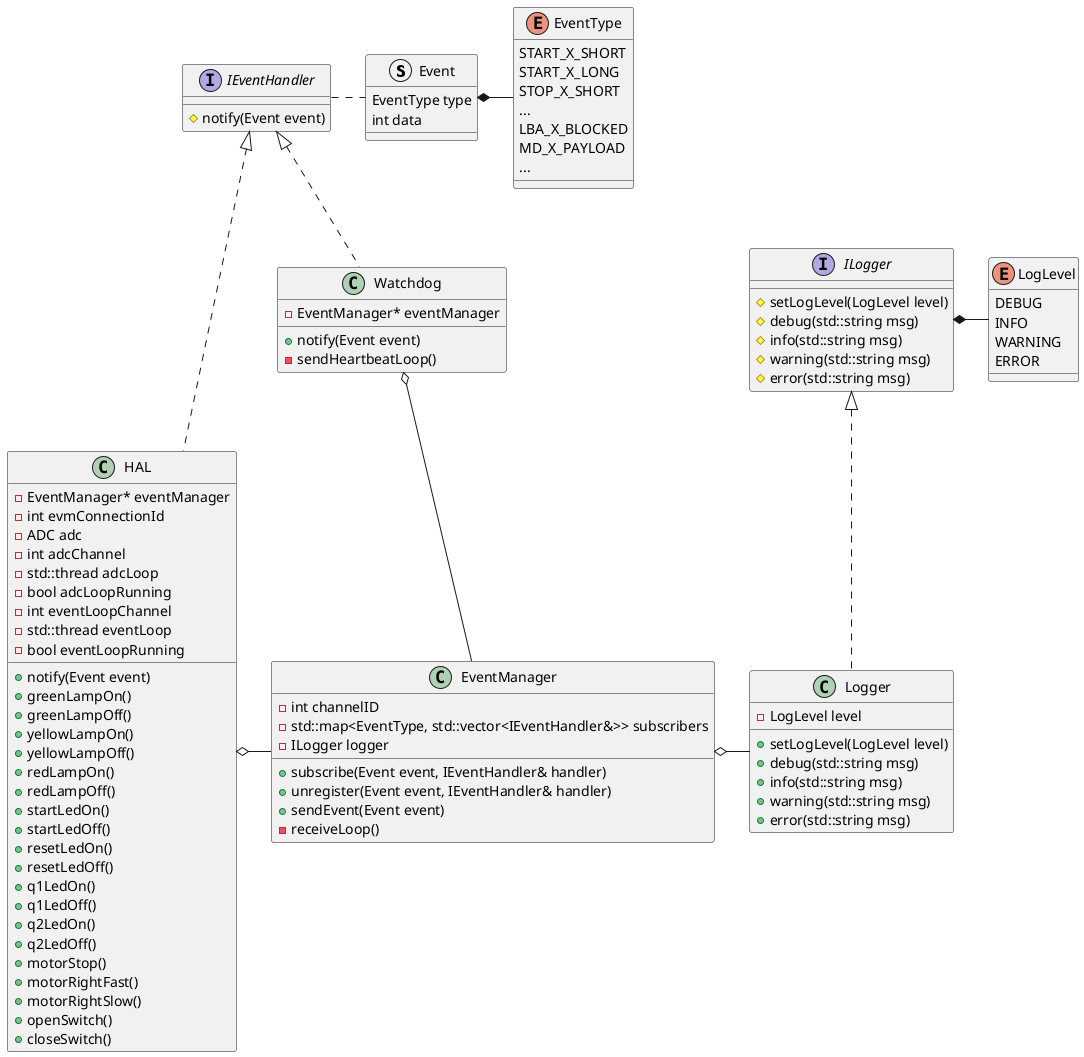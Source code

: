 @startuml

struct Event {
  EventType type
  int data
}

enum EventType {
  START_X_SHORT
  START_X_LONG
  STOP_X_SHORT
  ...
  LBA_X_BLOCKED
  MD_X_PAYLOAD
  ...
}

Event *- EventType

class EventManager {
  -int channelID
  -std::map<EventType, std::vector<IEventHandler&>> subscribers
  -ILogger logger
  +subscribe(Event event, IEventHandler& handler)
  +unregister(Event event, IEventHandler& handler)
  +sendEvent(Event event)
  -receiveLoop()
}

EventManager o- Logger

class Watchdog {
  -EventManager* eventManager
  +notify(Event event)
  -sendHeartbeatLoop()
}

Watchdog o-- EventManager
IEventHandler <|.. Watchdog

interface IEventHandler {
  #notify(Event event)
}

enum LogLevel {
  DEBUG
  INFO
  WARNING
  ERROR
}

interface ILogger {
  #setLogLevel(LogLevel level)
  #debug(std::string msg)
  #info(std::string msg)
  #warning(std::string msg)
  #error(std::string msg)
}

ILogger *- LogLevel

class Logger {
  -LogLevel level
  +setLogLevel(LogLevel level)
  +debug(std::string msg)
  +info(std::string msg)
  +warning(std::string msg)
  +error(std::string msg)
}
ILogger <|.. Logger

IEventHandler . Event

class HAL {
  -EventManager* eventManager
  -int evmConnectionId
  -ADC adc
  -int adcChannel
  -std::thread adcLoop
  -bool adcLoopRunning
  -int eventLoopChannel
  -std::thread eventLoop
  -bool eventLoopRunning
  +notify(Event event)
  +greenLampOn()
  +greenLampOff()
  +yellowLampOn()
  +yellowLampOff()
  +redLampOn()
  +redLampOff()
  +startLedOn()
  +startLedOff()
  +resetLedOn()
  +resetLedOff()
  +q1LedOn()
  +q1LedOff()
  +q2LedOn()
  +q2LedOff()
  +motorStop()
  +motorRightFast()
  +motorRightSlow()
  +openSwitch()
  +closeSwitch()
}

IEventHandler <|.. HAL
HAL o- EventManager

@enduml